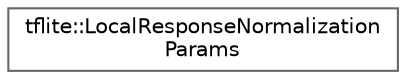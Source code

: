 digraph "Graphical Class Hierarchy"
{
 // LATEX_PDF_SIZE
  bgcolor="transparent";
  edge [fontname=Helvetica,fontsize=10,labelfontname=Helvetica,labelfontsize=10];
  node [fontname=Helvetica,fontsize=10,shape=box,height=0.2,width=0.4];
  rankdir="LR";
  Node0 [id="Node000000",label="tflite::LocalResponseNormalization\lParams",height=0.2,width=0.4,color="grey40", fillcolor="white", style="filled",URL="$structtflite_1_1_local_response_normalization_params.html",tooltip=" "];
}
